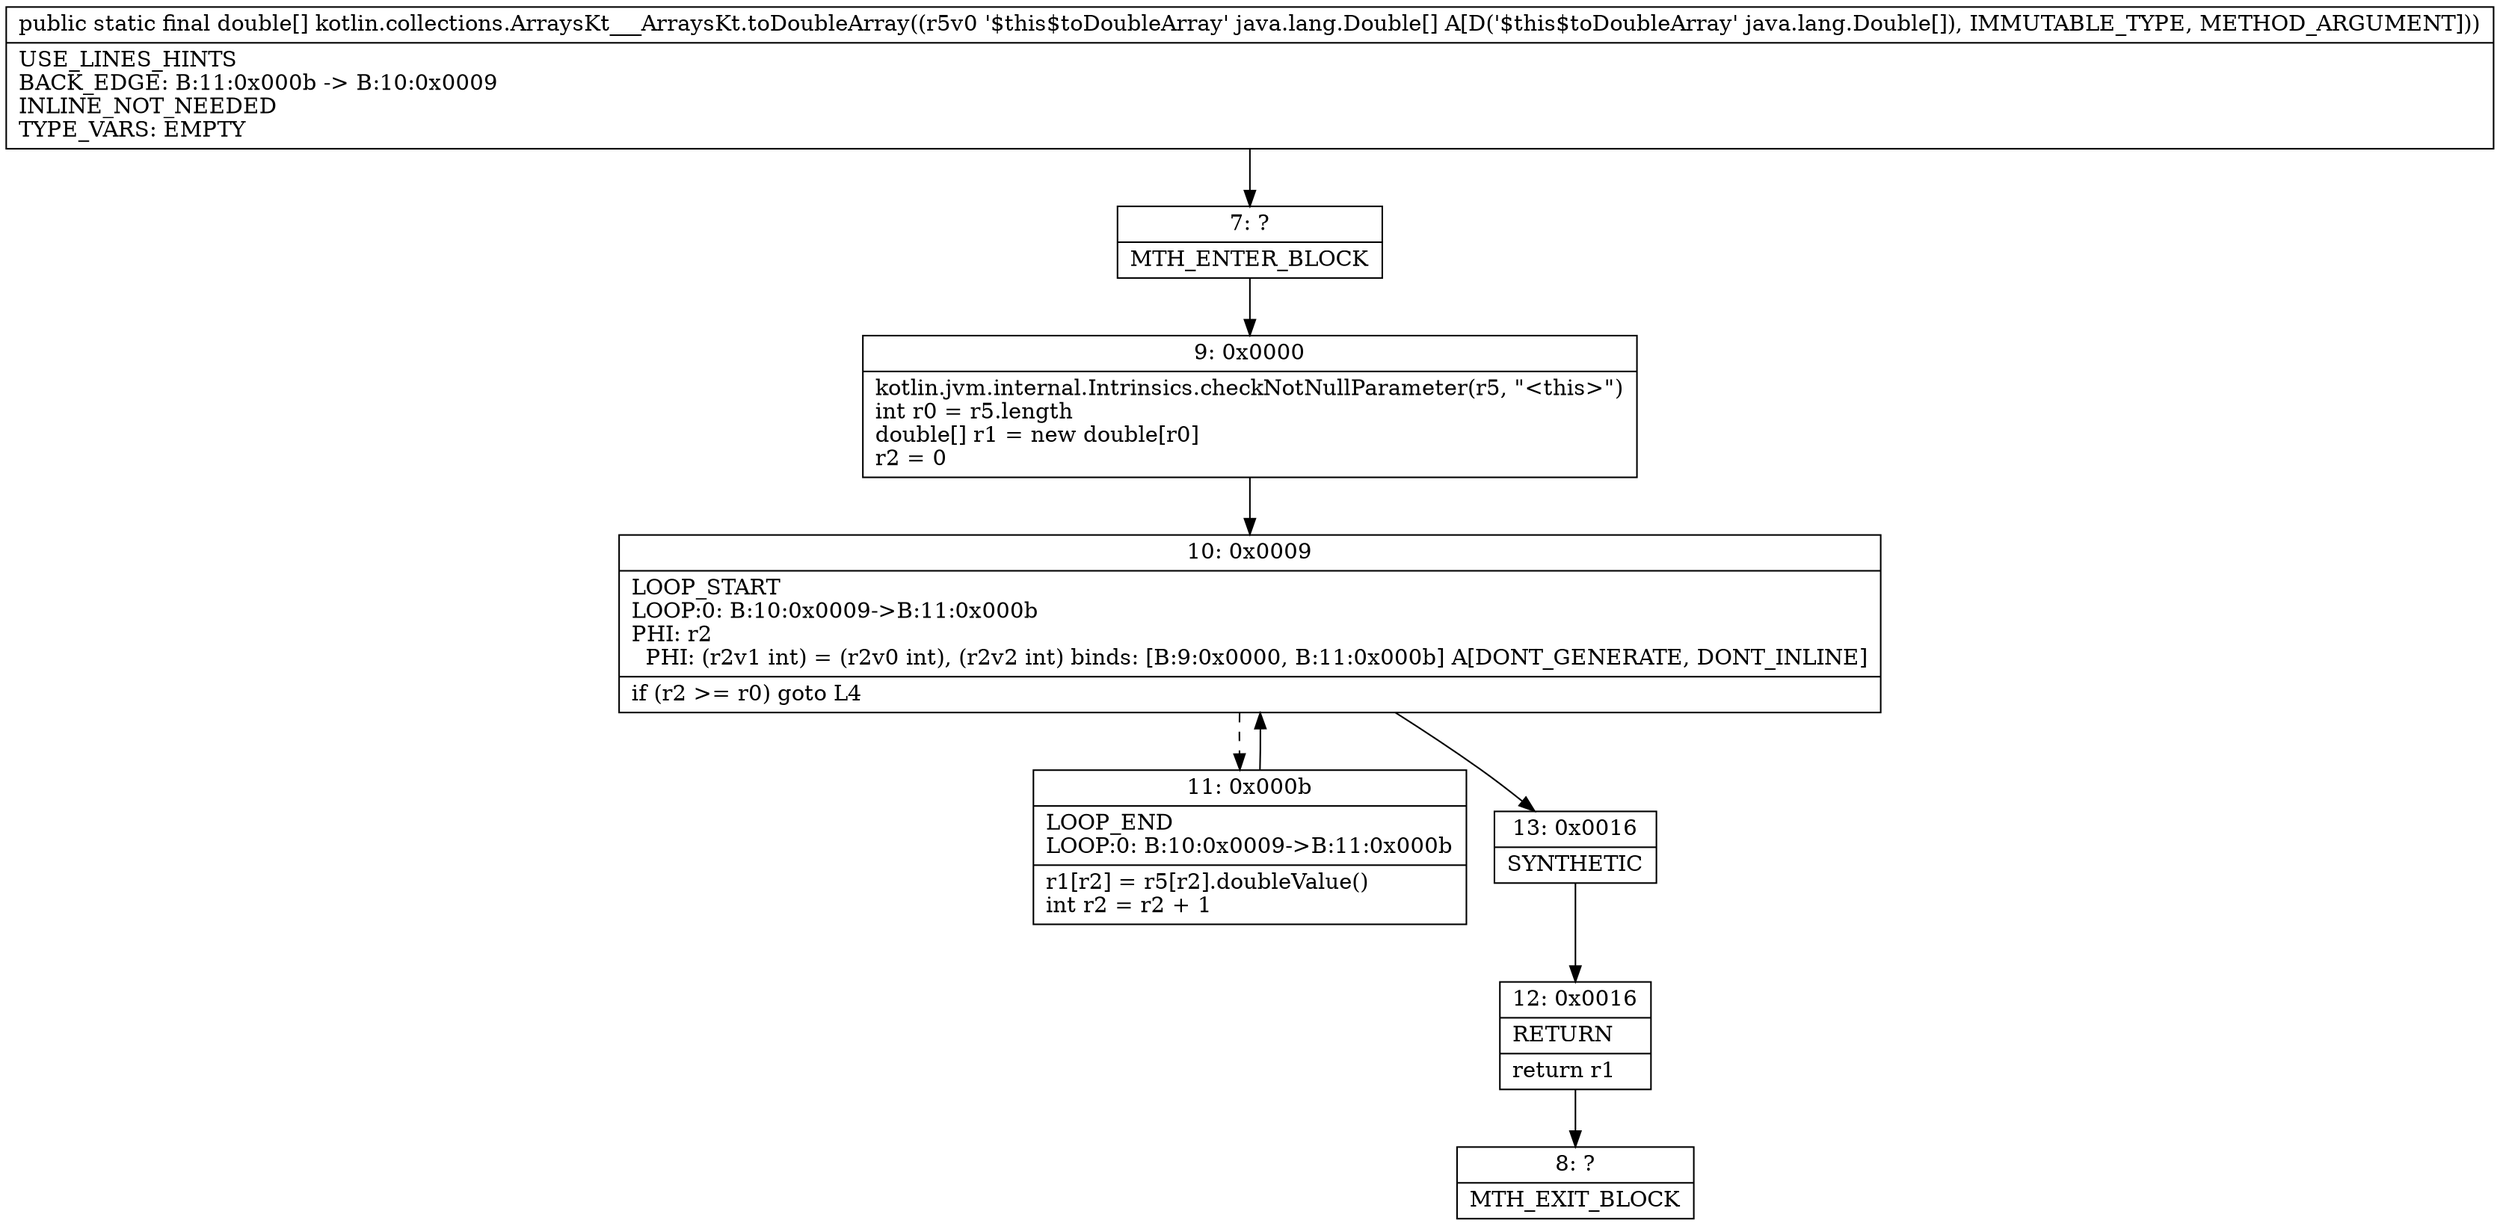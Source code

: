 digraph "CFG forkotlin.collections.ArraysKt___ArraysKt.toDoubleArray([Ljava\/lang\/Double;)[D" {
Node_7 [shape=record,label="{7\:\ ?|MTH_ENTER_BLOCK\l}"];
Node_9 [shape=record,label="{9\:\ 0x0000|kotlin.jvm.internal.Intrinsics.checkNotNullParameter(r5, \"\<this\>\")\lint r0 = r5.length\ldouble[] r1 = new double[r0]\lr2 = 0\l}"];
Node_10 [shape=record,label="{10\:\ 0x0009|LOOP_START\lLOOP:0: B:10:0x0009\-\>B:11:0x000b\lPHI: r2 \l  PHI: (r2v1 int) = (r2v0 int), (r2v2 int) binds: [B:9:0x0000, B:11:0x000b] A[DONT_GENERATE, DONT_INLINE]\l|if (r2 \>= r0) goto L4\l}"];
Node_11 [shape=record,label="{11\:\ 0x000b|LOOP_END\lLOOP:0: B:10:0x0009\-\>B:11:0x000b\l|r1[r2] = r5[r2].doubleValue()\lint r2 = r2 + 1\l}"];
Node_13 [shape=record,label="{13\:\ 0x0016|SYNTHETIC\l}"];
Node_12 [shape=record,label="{12\:\ 0x0016|RETURN\l|return r1\l}"];
Node_8 [shape=record,label="{8\:\ ?|MTH_EXIT_BLOCK\l}"];
MethodNode[shape=record,label="{public static final double[] kotlin.collections.ArraysKt___ArraysKt.toDoubleArray((r5v0 '$this$toDoubleArray' java.lang.Double[] A[D('$this$toDoubleArray' java.lang.Double[]), IMMUTABLE_TYPE, METHOD_ARGUMENT]))  | USE_LINES_HINTS\lBACK_EDGE: B:11:0x000b \-\> B:10:0x0009\lINLINE_NOT_NEEDED\lTYPE_VARS: EMPTY\l}"];
MethodNode -> Node_7;Node_7 -> Node_9;
Node_9 -> Node_10;
Node_10 -> Node_11[style=dashed];
Node_10 -> Node_13;
Node_11 -> Node_10;
Node_13 -> Node_12;
Node_12 -> Node_8;
}

